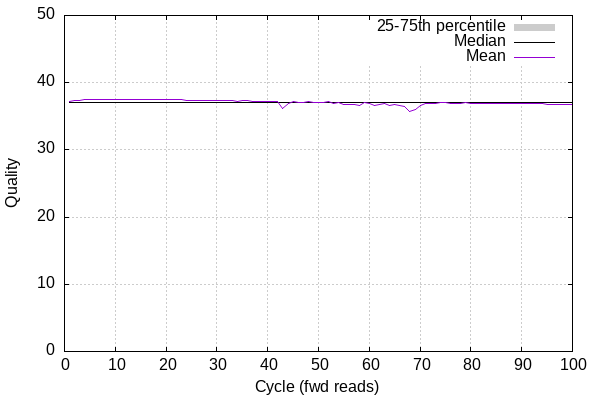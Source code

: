 
            set terminal png size 600,400 truecolor
            set output "SRR17223711_wtNPC_input_stats/quals2.png"
            set grid xtics ytics y2tics back lc rgb "#cccccc"
            set multiplot
            
            set yrange [0:50]
            set ylabel "Quality"
            set xlabel "Cycle (fwd reads)"
            plot '-' using 1:2:3 with filledcurve lt 1 lc rgb "#cccccc" t '25-75th percentile' , '-' using 1:2 with lines lc rgb "#000000" t 'Median', '-' using 1:2 with lines lt 1 t 'Mean'
        1	37	37
2	37	37
3	37	37
4	37	37
5	37	37
6	37	37
7	37	37
8	37	37
9	37	37
10	37	37
11	37	37
12	37	37
13	37	37
14	37	37
15	37	37
16	37	37
17	37	37
18	37	37
19	37	37
20	37	37
21	37	37
22	37	37
23	37	37
24	37	37
25	37	37
26	37	37
27	37	37
28	37	37
29	37	37
30	37	37
31	37	37
32	37	37
33	37	37
34	37	37
35	37	37
36	37	37
37	37	37
38	37	37
39	37	37
40	37	37
41	37	37
42	37	37
43	37	37
44	37	37
45	37	37
46	37	37
47	37	37
48	37	37
49	37	37
50	37	37
51	37	37
52	37	37
53	37	37
54	37	37
55	37	37
56	37	37
57	37	37
58	37	37
59	37	37
60	37	37
61	37	37
62	37	37
63	37	37
64	37	37
65	37	37
66	37	37
67	37	37
68	37	37
69	37	37
70	37	37
71	37	37
72	37	37
73	37	37
74	37	37
75	37	37
76	37	37
77	37	37
78	37	37
79	37	37
80	37	37
81	37	37
82	37	37
83	37	37
84	37	37
85	37	37
86	37	37
87	37	37
88	37	37
89	37	37
90	37	37
91	37	37
92	37	37
93	37	37
94	37	37
95	37	37
96	37	37
97	37	37
98	37	37
99	37	37
100	37	37
end
1	37
2	37
3	37
4	37
5	37
6	37
7	37
8	37
9	37
10	37
11	37
12	37
13	37
14	37
15	37
16	37
17	37
18	37
19	37
20	37
21	37
22	37
23	37
24	37
25	37
26	37
27	37
28	37
29	37
30	37
31	37
32	37
33	37
34	37
35	37
36	37
37	37
38	37
39	37
40	37
41	37
42	37
43	37
44	37
45	37
46	37
47	37
48	37
49	37
50	37
51	37
52	37
53	37
54	37
55	37
56	37
57	37
58	37
59	37
60	37
61	37
62	37
63	37
64	37
65	37
66	37
67	37
68	37
69	37
70	37
71	37
72	37
73	37
74	37
75	37
76	37
77	37
78	37
79	37
80	37
81	37
82	37
83	37
84	37
85	37
86	37
87	37
88	37
89	37
90	37
91	37
92	37
93	37
94	37
95	37
96	37
97	37
98	37
99	37
100	37
end
1	37.21
2	37.31
3	37.41
4	37.47
5	37.48
6	37.51
7	37.49
8	37.50
9	37.50
10	37.48
11	37.48
12	37.49
13	37.48
14	37.48
15	37.48
16	37.48
17	37.46
18	37.45
19	37.46
20	37.43
21	37.45
22	37.43
23	37.44
24	37.42
25	37.40
26	37.37
27	37.36
28	37.34
29	37.34
30	37.31
31	37.32
32	37.32
33	37.31
34	37.26
35	37.28
36	37.29
37	37.25
38	37.25
39	37.25
40	37.18
41	37.14
42	37.17
43	36.12
44	36.96
45	37.18
46	37.05
47	37.04
48	37.15
49	37.09
50	37.09
51	37.12
52	37.13
53	36.94
54	37.03
55	36.83
56	36.83
57	36.80
58	36.57
59	36.99
60	36.88
61	36.57
62	36.72
63	36.95
64	36.63
65	36.79
66	36.60
67	36.41
68	35.64
69	36.05
70	36.63
71	36.85
72	36.93
73	36.96
74	36.99
75	36.98
76	36.97
77	36.97
78	36.97
79	36.98
80	36.96
81	36.95
82	36.96
83	36.95
84	36.93
85	36.92
86	36.91
87	36.90
88	36.91
89	36.91
90	36.89
91	36.84
92	36.86
93	36.84
94	36.84
95	36.83
96	36.82
97	36.83
98	36.82
99	36.81
100	36.80
end
